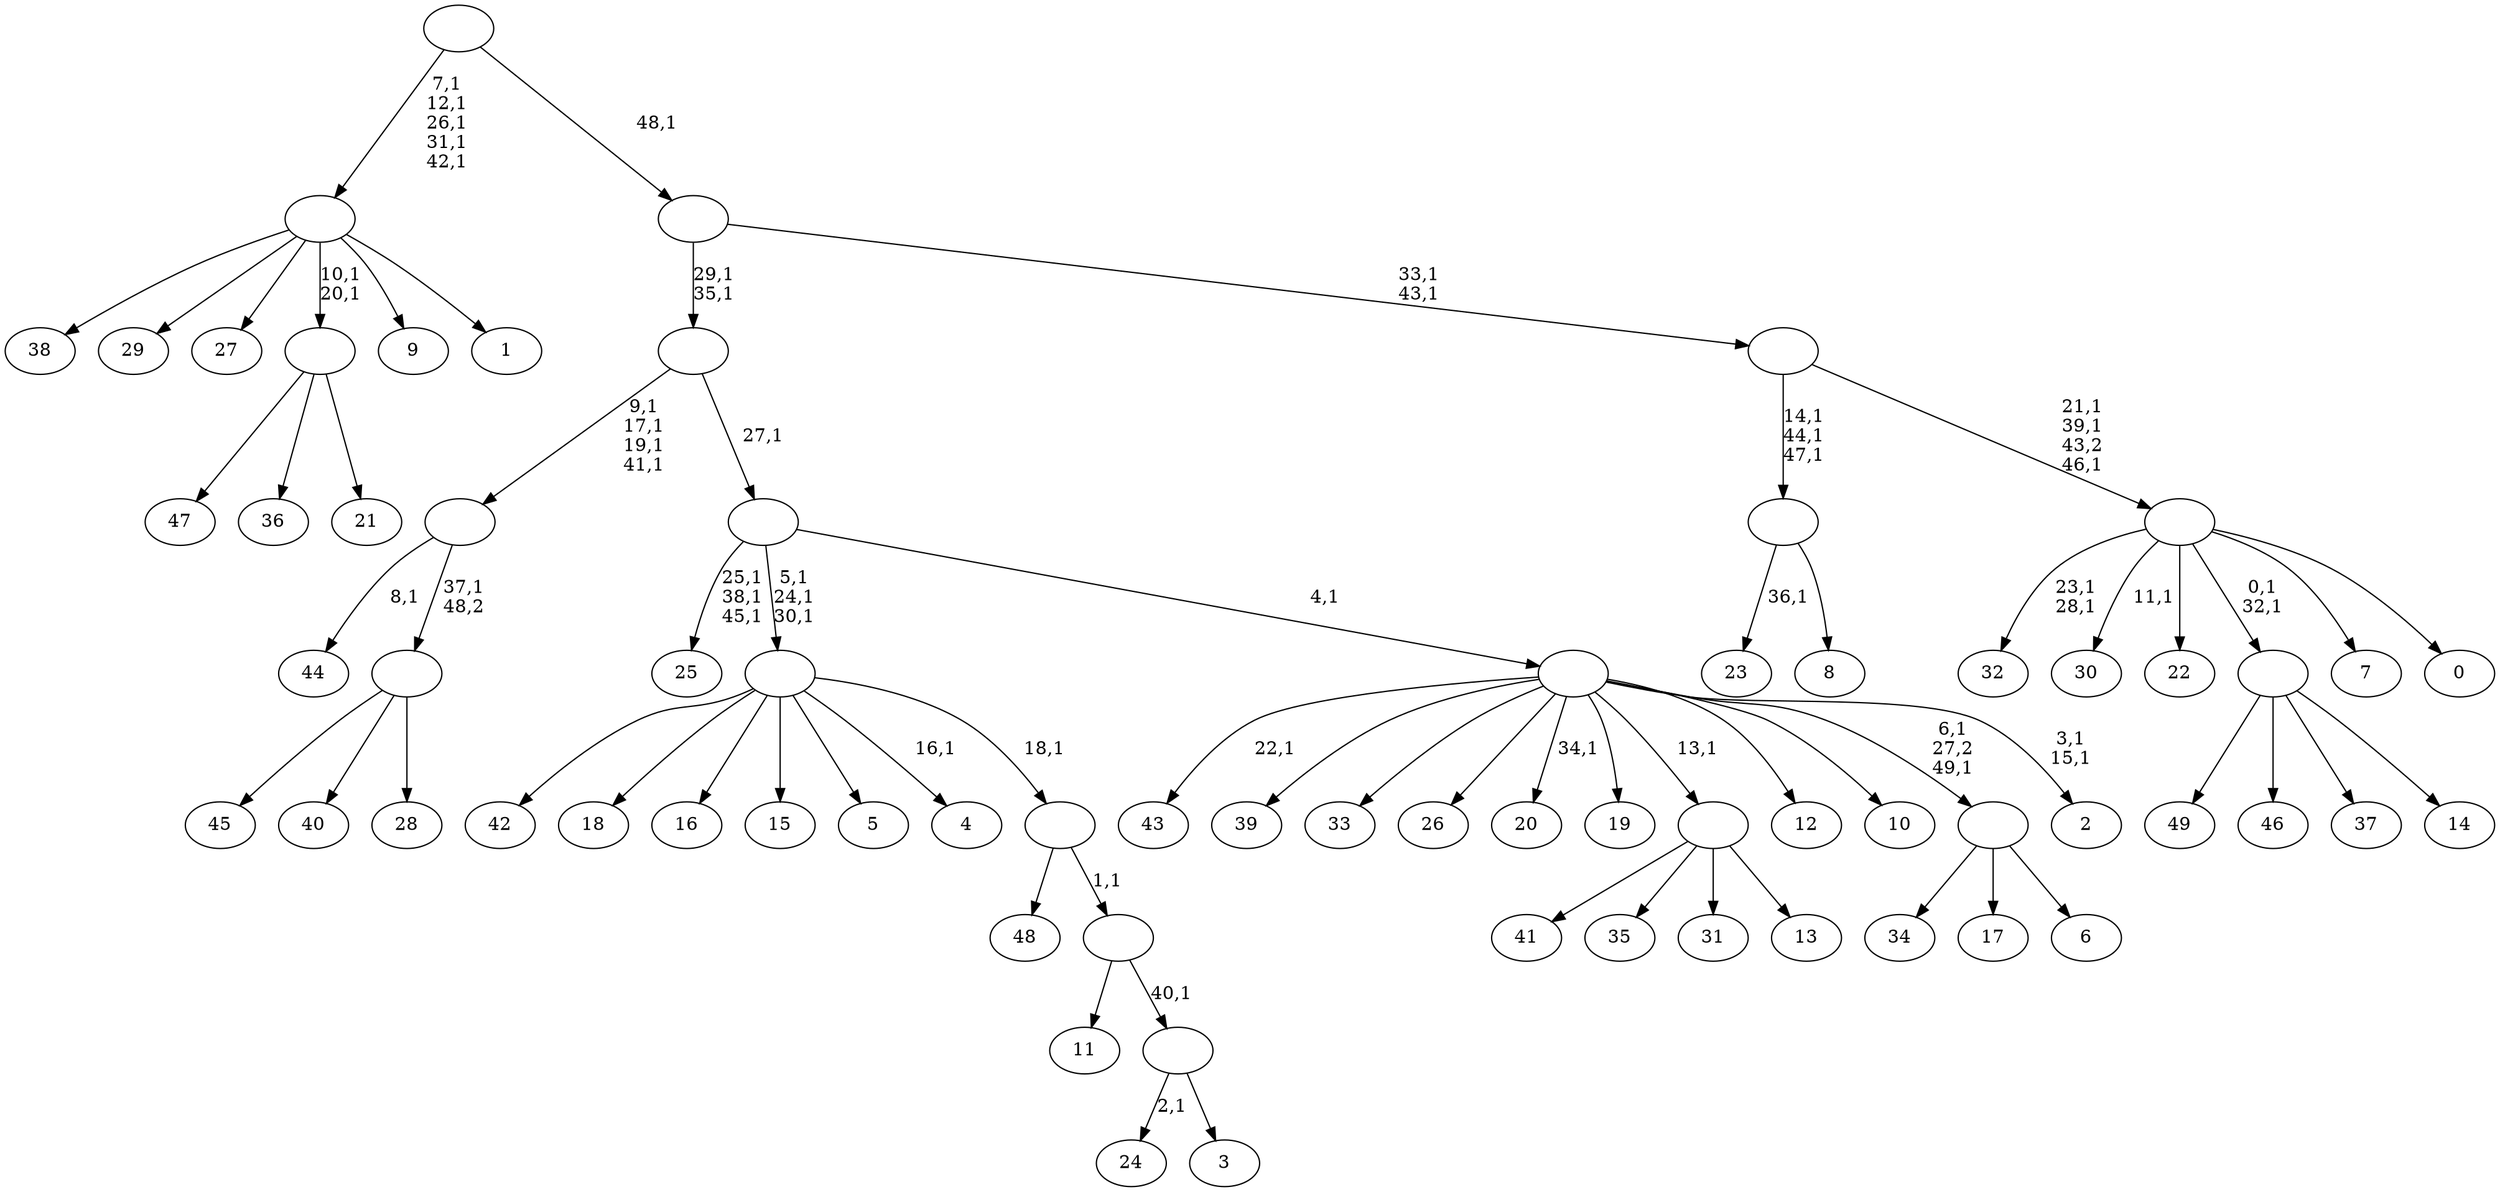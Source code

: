 digraph T {
	100 [label="49"]
	99 [label="48"]
	98 [label="47"]
	97 [label="46"]
	96 [label="45"]
	95 [label="44"]
	93 [label="43"]
	91 [label="42"]
	90 [label="41"]
	89 [label="40"]
	88 [label="39"]
	87 [label="38"]
	86 [label="37"]
	85 [label="36"]
	84 [label="35"]
	83 [label="34"]
	82 [label="33"]
	81 [label="32"]
	78 [label="31"]
	77 [label="30"]
	75 [label="29"]
	74 [label="28"]
	73 [label=""]
	72 [label=""]
	68 [label="27"]
	67 [label="26"]
	66 [label="25"]
	62 [label="24"]
	60 [label="23"]
	58 [label="22"]
	57 [label="21"]
	56 [label=""]
	54 [label="20"]
	52 [label="19"]
	51 [label="18"]
	50 [label="17"]
	49 [label="16"]
	48 [label="15"]
	47 [label="14"]
	46 [label=""]
	44 [label="13"]
	43 [label=""]
	42 [label="12"]
	41 [label="11"]
	40 [label="10"]
	39 [label="9"]
	38 [label="8"]
	37 [label=""]
	34 [label="7"]
	33 [label="6"]
	32 [label=""]
	30 [label="5"]
	29 [label="4"]
	27 [label="3"]
	26 [label=""]
	25 [label=""]
	24 [label=""]
	23 [label=""]
	20 [label="2"]
	17 [label=""]
	16 [label=""]
	15 [label=""]
	13 [label="1"]
	12 [label=""]
	7 [label="0"]
	6 [label=""]
	3 [label=""]
	1 [label=""]
	0 [label=""]
	73 -> 96 [label=""]
	73 -> 89 [label=""]
	73 -> 74 [label=""]
	72 -> 95 [label="8,1"]
	72 -> 73 [label="37,1\n48,2"]
	56 -> 98 [label=""]
	56 -> 85 [label=""]
	56 -> 57 [label=""]
	46 -> 100 [label=""]
	46 -> 97 [label=""]
	46 -> 86 [label=""]
	46 -> 47 [label=""]
	43 -> 90 [label=""]
	43 -> 84 [label=""]
	43 -> 78 [label=""]
	43 -> 44 [label=""]
	37 -> 60 [label="36,1"]
	37 -> 38 [label=""]
	32 -> 83 [label=""]
	32 -> 50 [label=""]
	32 -> 33 [label=""]
	26 -> 62 [label="2,1"]
	26 -> 27 [label=""]
	25 -> 41 [label=""]
	25 -> 26 [label="40,1"]
	24 -> 99 [label=""]
	24 -> 25 [label="1,1"]
	23 -> 29 [label="16,1"]
	23 -> 91 [label=""]
	23 -> 51 [label=""]
	23 -> 49 [label=""]
	23 -> 48 [label=""]
	23 -> 30 [label=""]
	23 -> 24 [label="18,1"]
	17 -> 20 [label="3,1\n15,1"]
	17 -> 32 [label="6,1\n27,2\n49,1"]
	17 -> 54 [label="34,1"]
	17 -> 93 [label="22,1"]
	17 -> 88 [label=""]
	17 -> 82 [label=""]
	17 -> 67 [label=""]
	17 -> 52 [label=""]
	17 -> 43 [label="13,1"]
	17 -> 42 [label=""]
	17 -> 40 [label=""]
	16 -> 23 [label="5,1\n24,1\n30,1"]
	16 -> 66 [label="25,1\n38,1\n45,1"]
	16 -> 17 [label="4,1"]
	15 -> 72 [label="9,1\n17,1\n19,1\n41,1"]
	15 -> 16 [label="27,1"]
	12 -> 56 [label="10,1\n20,1"]
	12 -> 87 [label=""]
	12 -> 75 [label=""]
	12 -> 68 [label=""]
	12 -> 39 [label=""]
	12 -> 13 [label=""]
	6 -> 46 [label="0,1\n32,1"]
	6 -> 77 [label="11,1"]
	6 -> 81 [label="23,1\n28,1"]
	6 -> 58 [label=""]
	6 -> 34 [label=""]
	6 -> 7 [label=""]
	3 -> 6 [label="21,1\n39,1\n43,2\n46,1"]
	3 -> 37 [label="14,1\n44,1\n47,1"]
	1 -> 3 [label="33,1\n43,1"]
	1 -> 15 [label="29,1\n35,1"]
	0 -> 12 [label="7,1\n12,1\n26,1\n31,1\n42,1"]
	0 -> 1 [label="48,1"]
}
